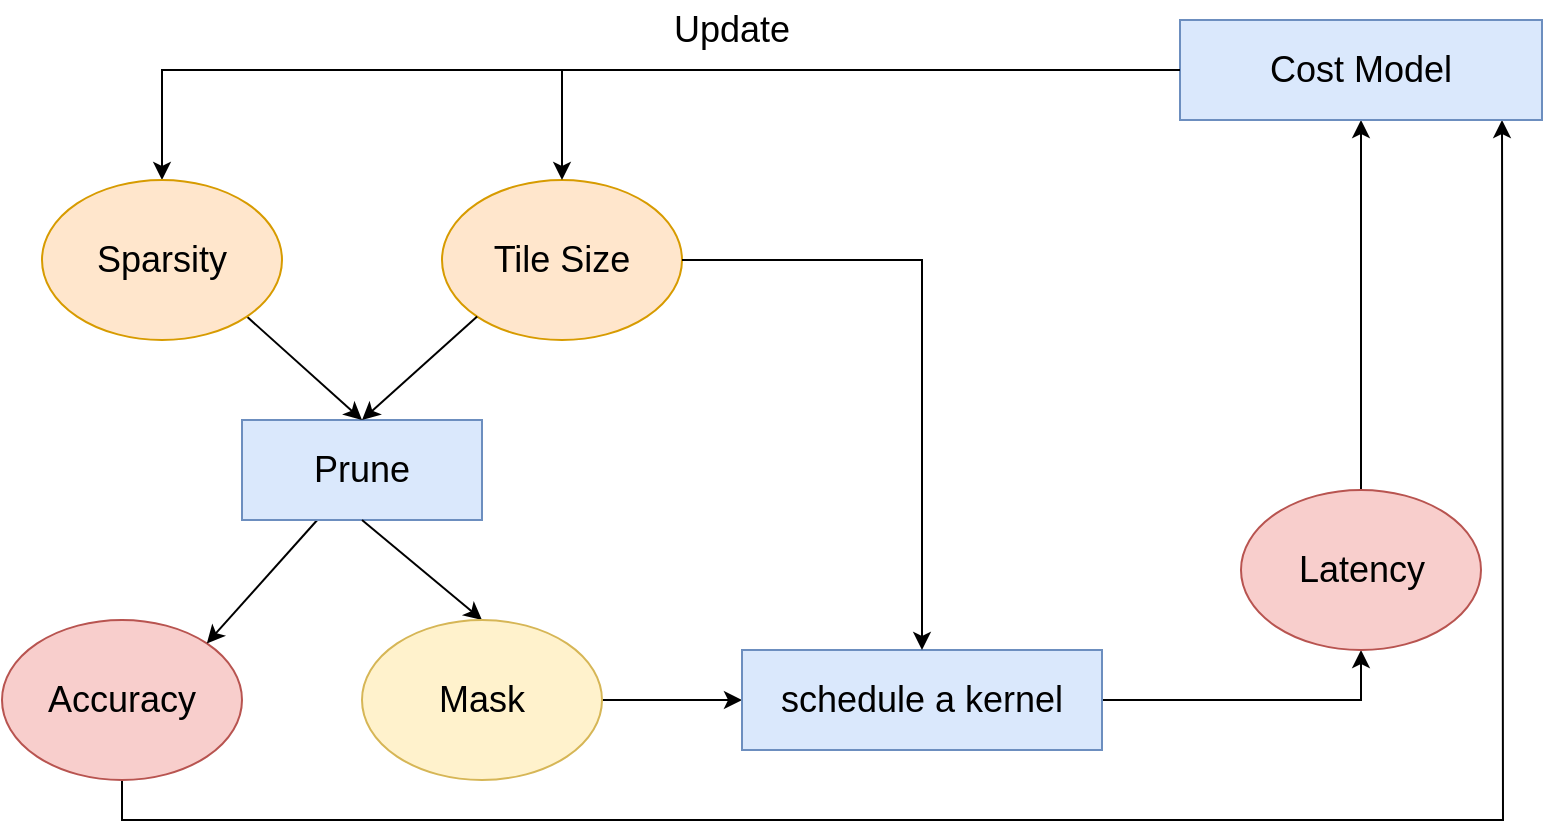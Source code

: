<mxfile version="20.8.20" type="github">
  <diagram name="第 1 页" id="ZSmWvPYyhMm1NjeAWpzS">
    <mxGraphModel dx="924" dy="740" grid="1" gridSize="10" guides="1" tooltips="1" connect="1" arrows="1" fold="1" page="1" pageScale="1" pageWidth="827" pageHeight="1169" math="0" shadow="0">
      <root>
        <mxCell id="0" />
        <mxCell id="1" parent="0" />
        <mxCell id="niBAzzRXNpo4yKbwdz7n-4" style="edgeStyle=orthogonalEdgeStyle;rounded=0;orthogonalLoop=1;jettySize=auto;html=1;exitX=0.5;exitY=1;exitDx=0;exitDy=0;" edge="1" parent="1" source="ZLMnLhB53y7CrOd58POB-1">
          <mxGeometry relative="1" as="geometry">
            <mxPoint x="770" y="160" as="targetPoint" />
          </mxGeometry>
        </mxCell>
        <mxCell id="ZLMnLhB53y7CrOd58POB-1" value="&lt;font style=&quot;font-size: 18px;&quot;&gt;Accuracy&lt;/font&gt;" style="ellipse;whiteSpace=wrap;html=1;fillColor=#f8cecc;strokeColor=#b85450;" parent="1" vertex="1">
          <mxGeometry x="20" y="410" width="120" height="80" as="geometry" />
        </mxCell>
        <mxCell id="ZLMnLhB53y7CrOd58POB-2" value="&lt;font style=&quot;font-size: 18px;&quot;&gt;Tile Size&lt;/font&gt;" style="ellipse;whiteSpace=wrap;html=1;fillColor=#ffe6cc;strokeColor=#d79b00;" parent="1" vertex="1">
          <mxGeometry x="240" y="190" width="120" height="80" as="geometry" />
        </mxCell>
        <mxCell id="niBAzzRXNpo4yKbwdz7n-3" style="edgeStyle=none;rounded=0;orthogonalLoop=1;jettySize=auto;html=1;entryX=1;entryY=0;entryDx=0;entryDy=0;" edge="1" parent="1" source="ZLMnLhB53y7CrOd58POB-3" target="ZLMnLhB53y7CrOd58POB-1">
          <mxGeometry relative="1" as="geometry" />
        </mxCell>
        <mxCell id="ZLMnLhB53y7CrOd58POB-3" value="&lt;font style=&quot;font-size: 18px;&quot;&gt;Prune&lt;/font&gt;" style="rounded=0;whiteSpace=wrap;html=1;fillColor=#dae8fc;strokeColor=#6c8ebf;" parent="1" vertex="1">
          <mxGeometry x="140" y="310" width="120" height="50" as="geometry" />
        </mxCell>
        <mxCell id="ZLMnLhB53y7CrOd58POB-5" value="" style="endArrow=classic;html=1;rounded=0;exitX=0;exitY=1;exitDx=0;exitDy=0;entryX=0.5;entryY=0;entryDx=0;entryDy=0;" parent="1" source="ZLMnLhB53y7CrOd58POB-2" target="ZLMnLhB53y7CrOd58POB-3" edge="1">
          <mxGeometry width="50" height="50" relative="1" as="geometry">
            <mxPoint x="390" y="500" as="sourcePoint" />
            <mxPoint x="440" y="450" as="targetPoint" />
          </mxGeometry>
        </mxCell>
        <mxCell id="ZLMnLhB53y7CrOd58POB-6" value="" style="endArrow=classic;html=1;rounded=0;fontSize=18;exitX=0.5;exitY=1;exitDx=0;exitDy=0;entryX=0.5;entryY=0;entryDx=0;entryDy=0;" parent="1" source="ZLMnLhB53y7CrOd58POB-3" target="ZLMnLhB53y7CrOd58POB-12" edge="1">
          <mxGeometry width="50" height="50" relative="1" as="geometry">
            <mxPoint x="230" y="470" as="sourcePoint" />
            <mxPoint x="200" y="410" as="targetPoint" />
          </mxGeometry>
        </mxCell>
        <mxCell id="ZLMnLhB53y7CrOd58POB-18" style="edgeStyle=none;rounded=0;orthogonalLoop=1;jettySize=auto;html=1;entryX=0;entryY=0.5;entryDx=0;entryDy=0;fontSize=18;" parent="1" source="ZLMnLhB53y7CrOd58POB-12" target="ZLMnLhB53y7CrOd58POB-15" edge="1">
          <mxGeometry relative="1" as="geometry" />
        </mxCell>
        <mxCell id="ZLMnLhB53y7CrOd58POB-12" value="&lt;font size=&quot;4&quot;&gt;Mask&lt;/font&gt;" style="ellipse;whiteSpace=wrap;html=1;fillColor=#fff2cc;strokeColor=#d6b656;" parent="1" vertex="1">
          <mxGeometry x="200" y="410" width="120" height="80" as="geometry" />
        </mxCell>
        <mxCell id="ZLMnLhB53y7CrOd58POB-21" style="edgeStyle=orthogonalEdgeStyle;rounded=0;orthogonalLoop=1;jettySize=auto;html=1;entryX=0.5;entryY=1;entryDx=0;entryDy=0;fontSize=18;exitX=1;exitY=0.5;exitDx=0;exitDy=0;" parent="1" source="ZLMnLhB53y7CrOd58POB-15" target="ZLMnLhB53y7CrOd58POB-20" edge="1">
          <mxGeometry relative="1" as="geometry" />
        </mxCell>
        <mxCell id="ZLMnLhB53y7CrOd58POB-15" value="schedule a kernel" style="rounded=0;whiteSpace=wrap;html=1;fontSize=18;fillColor=#dae8fc;strokeColor=#6c8ebf;" parent="1" vertex="1">
          <mxGeometry x="390" y="425" width="180" height="50" as="geometry" />
        </mxCell>
        <mxCell id="ZLMnLhB53y7CrOd58POB-17" style="rounded=0;orthogonalLoop=1;jettySize=auto;html=1;fontSize=18;exitX=1;exitY=0.5;exitDx=0;exitDy=0;entryX=0.5;entryY=0;entryDx=0;entryDy=0;edgeStyle=orthogonalEdgeStyle;" parent="1" source="ZLMnLhB53y7CrOd58POB-2" target="ZLMnLhB53y7CrOd58POB-15" edge="1">
          <mxGeometry relative="1" as="geometry">
            <mxPoint x="390" y="230" as="sourcePoint" />
            <mxPoint x="490" y="410" as="targetPoint" />
          </mxGeometry>
        </mxCell>
        <mxCell id="ZLMnLhB53y7CrOd58POB-23" style="edgeStyle=none;rounded=0;orthogonalLoop=1;jettySize=auto;html=1;fontSize=18;entryX=0.5;entryY=1;entryDx=0;entryDy=0;" parent="1" source="ZLMnLhB53y7CrOd58POB-20" target="ZLMnLhB53y7CrOd58POB-22" edge="1">
          <mxGeometry relative="1" as="geometry">
            <mxPoint x="699" y="210" as="targetPoint" />
          </mxGeometry>
        </mxCell>
        <mxCell id="ZLMnLhB53y7CrOd58POB-20" value="Latency" style="ellipse;whiteSpace=wrap;html=1;fontSize=18;fillColor=#f8cecc;strokeColor=#b85450;" parent="1" vertex="1">
          <mxGeometry x="639.5" y="345" width="120" height="80" as="geometry" />
        </mxCell>
        <mxCell id="ZLMnLhB53y7CrOd58POB-24" style="edgeStyle=orthogonalEdgeStyle;rounded=0;orthogonalLoop=1;jettySize=auto;html=1;entryX=0.5;entryY=0;entryDx=0;entryDy=0;fontSize=18;" parent="1" source="ZLMnLhB53y7CrOd58POB-22" target="ZLMnLhB53y7CrOd58POB-2" edge="1">
          <mxGeometry relative="1" as="geometry" />
        </mxCell>
        <mxCell id="ZLMnLhB53y7CrOd58POB-22" value="Cost Model" style="rounded=0;whiteSpace=wrap;html=1;fontSize=18;fillColor=#dae8fc;strokeColor=#6c8ebf;" parent="1" vertex="1">
          <mxGeometry x="609" y="110" width="181" height="50" as="geometry" />
        </mxCell>
        <mxCell id="ZLMnLhB53y7CrOd58POB-29" value="" style="endArrow=classic;html=1;rounded=0;fontSize=18;exitX=0;exitY=0.5;exitDx=0;exitDy=0;edgeStyle=orthogonalEdgeStyle;entryX=0.5;entryY=0;entryDx=0;entryDy=0;" parent="1" source="ZLMnLhB53y7CrOd58POB-22" target="niBAzzRXNpo4yKbwdz7n-1" edge="1">
          <mxGeometry width="50" height="50" relative="1" as="geometry">
            <mxPoint x="310" y="140" as="sourcePoint" />
            <mxPoint x="70" y="170" as="targetPoint" />
          </mxGeometry>
        </mxCell>
        <mxCell id="ZLMnLhB53y7CrOd58POB-30" value="Update" style="text;html=1;strokeColor=none;fillColor=none;align=center;verticalAlign=middle;whiteSpace=wrap;rounded=0;fontSize=18;" parent="1" vertex="1">
          <mxGeometry x="320" y="100" width="130" height="30" as="geometry" />
        </mxCell>
        <mxCell id="niBAzzRXNpo4yKbwdz7n-2" style="rounded=0;orthogonalLoop=1;jettySize=auto;html=1;exitX=1;exitY=1;exitDx=0;exitDy=0;entryX=0.5;entryY=0;entryDx=0;entryDy=0;" edge="1" parent="1" source="niBAzzRXNpo4yKbwdz7n-1" target="ZLMnLhB53y7CrOd58POB-3">
          <mxGeometry relative="1" as="geometry" />
        </mxCell>
        <mxCell id="niBAzzRXNpo4yKbwdz7n-1" value="&lt;font size=&quot;4&quot;&gt;Sparsity&lt;/font&gt;" style="ellipse;whiteSpace=wrap;html=1;fillColor=#ffe6cc;strokeColor=#d79b00;" vertex="1" parent="1">
          <mxGeometry x="40" y="190" width="120" height="80" as="geometry" />
        </mxCell>
      </root>
    </mxGraphModel>
  </diagram>
</mxfile>
